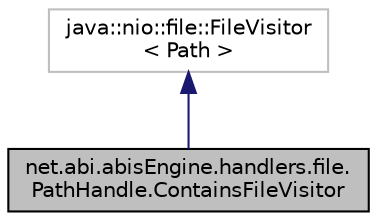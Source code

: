 digraph "net.abi.abisEngine.handlers.file.PathHandle.ContainsFileVisitor"
{
 // LATEX_PDF_SIZE
  edge [fontname="Helvetica",fontsize="10",labelfontname="Helvetica",labelfontsize="10"];
  node [fontname="Helvetica",fontsize="10",shape=record];
  Node1 [label="net.abi.abisEngine.handlers.file.\lPathHandle.ContainsFileVisitor",height=0.2,width=0.4,color="black", fillcolor="grey75", style="filled", fontcolor="black",tooltip=" "];
  Node2 -> Node1 [dir="back",color="midnightblue",fontsize="10",style="solid",fontname="Helvetica"];
  Node2 [label="java::nio::file::FileVisitor\l\< Path \>",height=0.2,width=0.4,color="grey75", fillcolor="white", style="filled",tooltip=" "];
}
